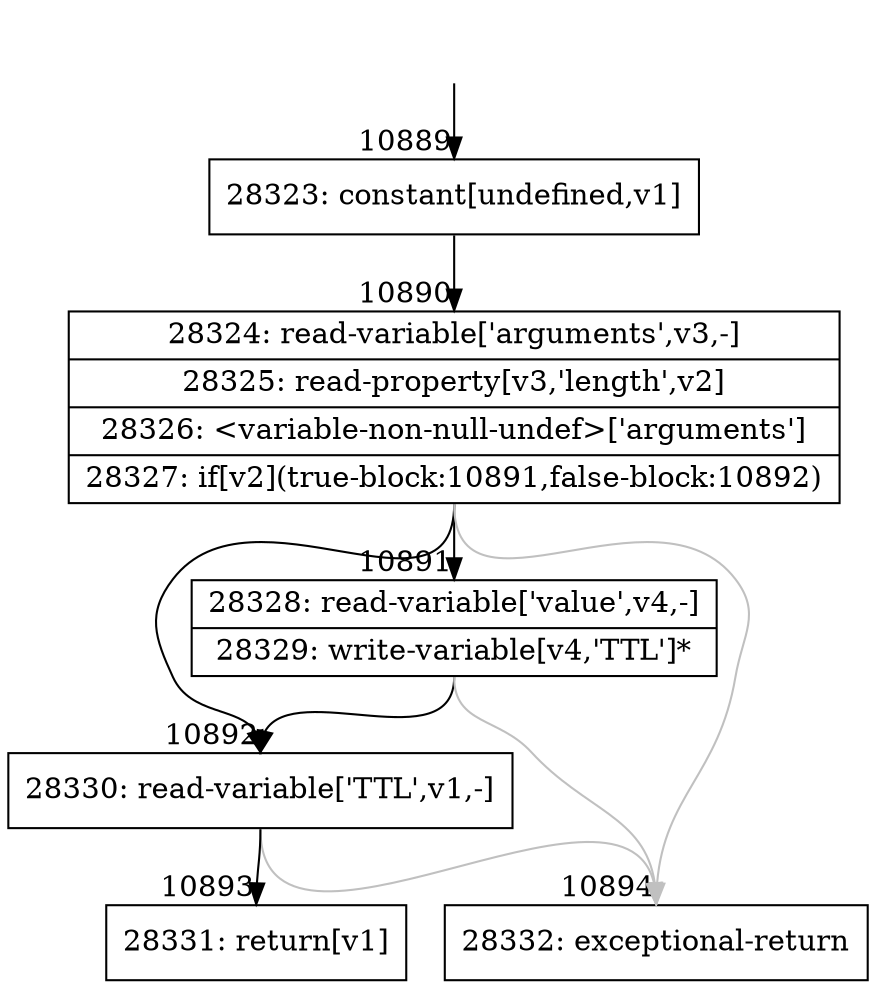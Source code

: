 digraph {
rankdir="TD"
BB_entry843[shape=none,label=""];
BB_entry843 -> BB10889 [tailport=s, headport=n, headlabel="    10889"]
BB10889 [shape=record label="{28323: constant[undefined,v1]}" ] 
BB10889 -> BB10890 [tailport=s, headport=n, headlabel="      10890"]
BB10890 [shape=record label="{28324: read-variable['arguments',v3,-]|28325: read-property[v3,'length',v2]|28326: \<variable-non-null-undef\>['arguments']|28327: if[v2](true-block:10891,false-block:10892)}" ] 
BB10890 -> BB10891 [tailport=s, headport=n, headlabel="      10891"]
BB10890 -> BB10892 [tailport=s, headport=n, headlabel="      10892"]
BB10890 -> BB10894 [tailport=s, headport=n, color=gray, headlabel="      10894"]
BB10891 [shape=record label="{28328: read-variable['value',v4,-]|28329: write-variable[v4,'TTL']*}" ] 
BB10891 -> BB10892 [tailport=s, headport=n]
BB10891 -> BB10894 [tailport=s, headport=n, color=gray]
BB10892 [shape=record label="{28330: read-variable['TTL',v1,-]}" ] 
BB10892 -> BB10893 [tailport=s, headport=n, headlabel="      10893"]
BB10892 -> BB10894 [tailport=s, headport=n, color=gray]
BB10893 [shape=record label="{28331: return[v1]}" ] 
BB10894 [shape=record label="{28332: exceptional-return}" ] 
//#$~ 14984
}
